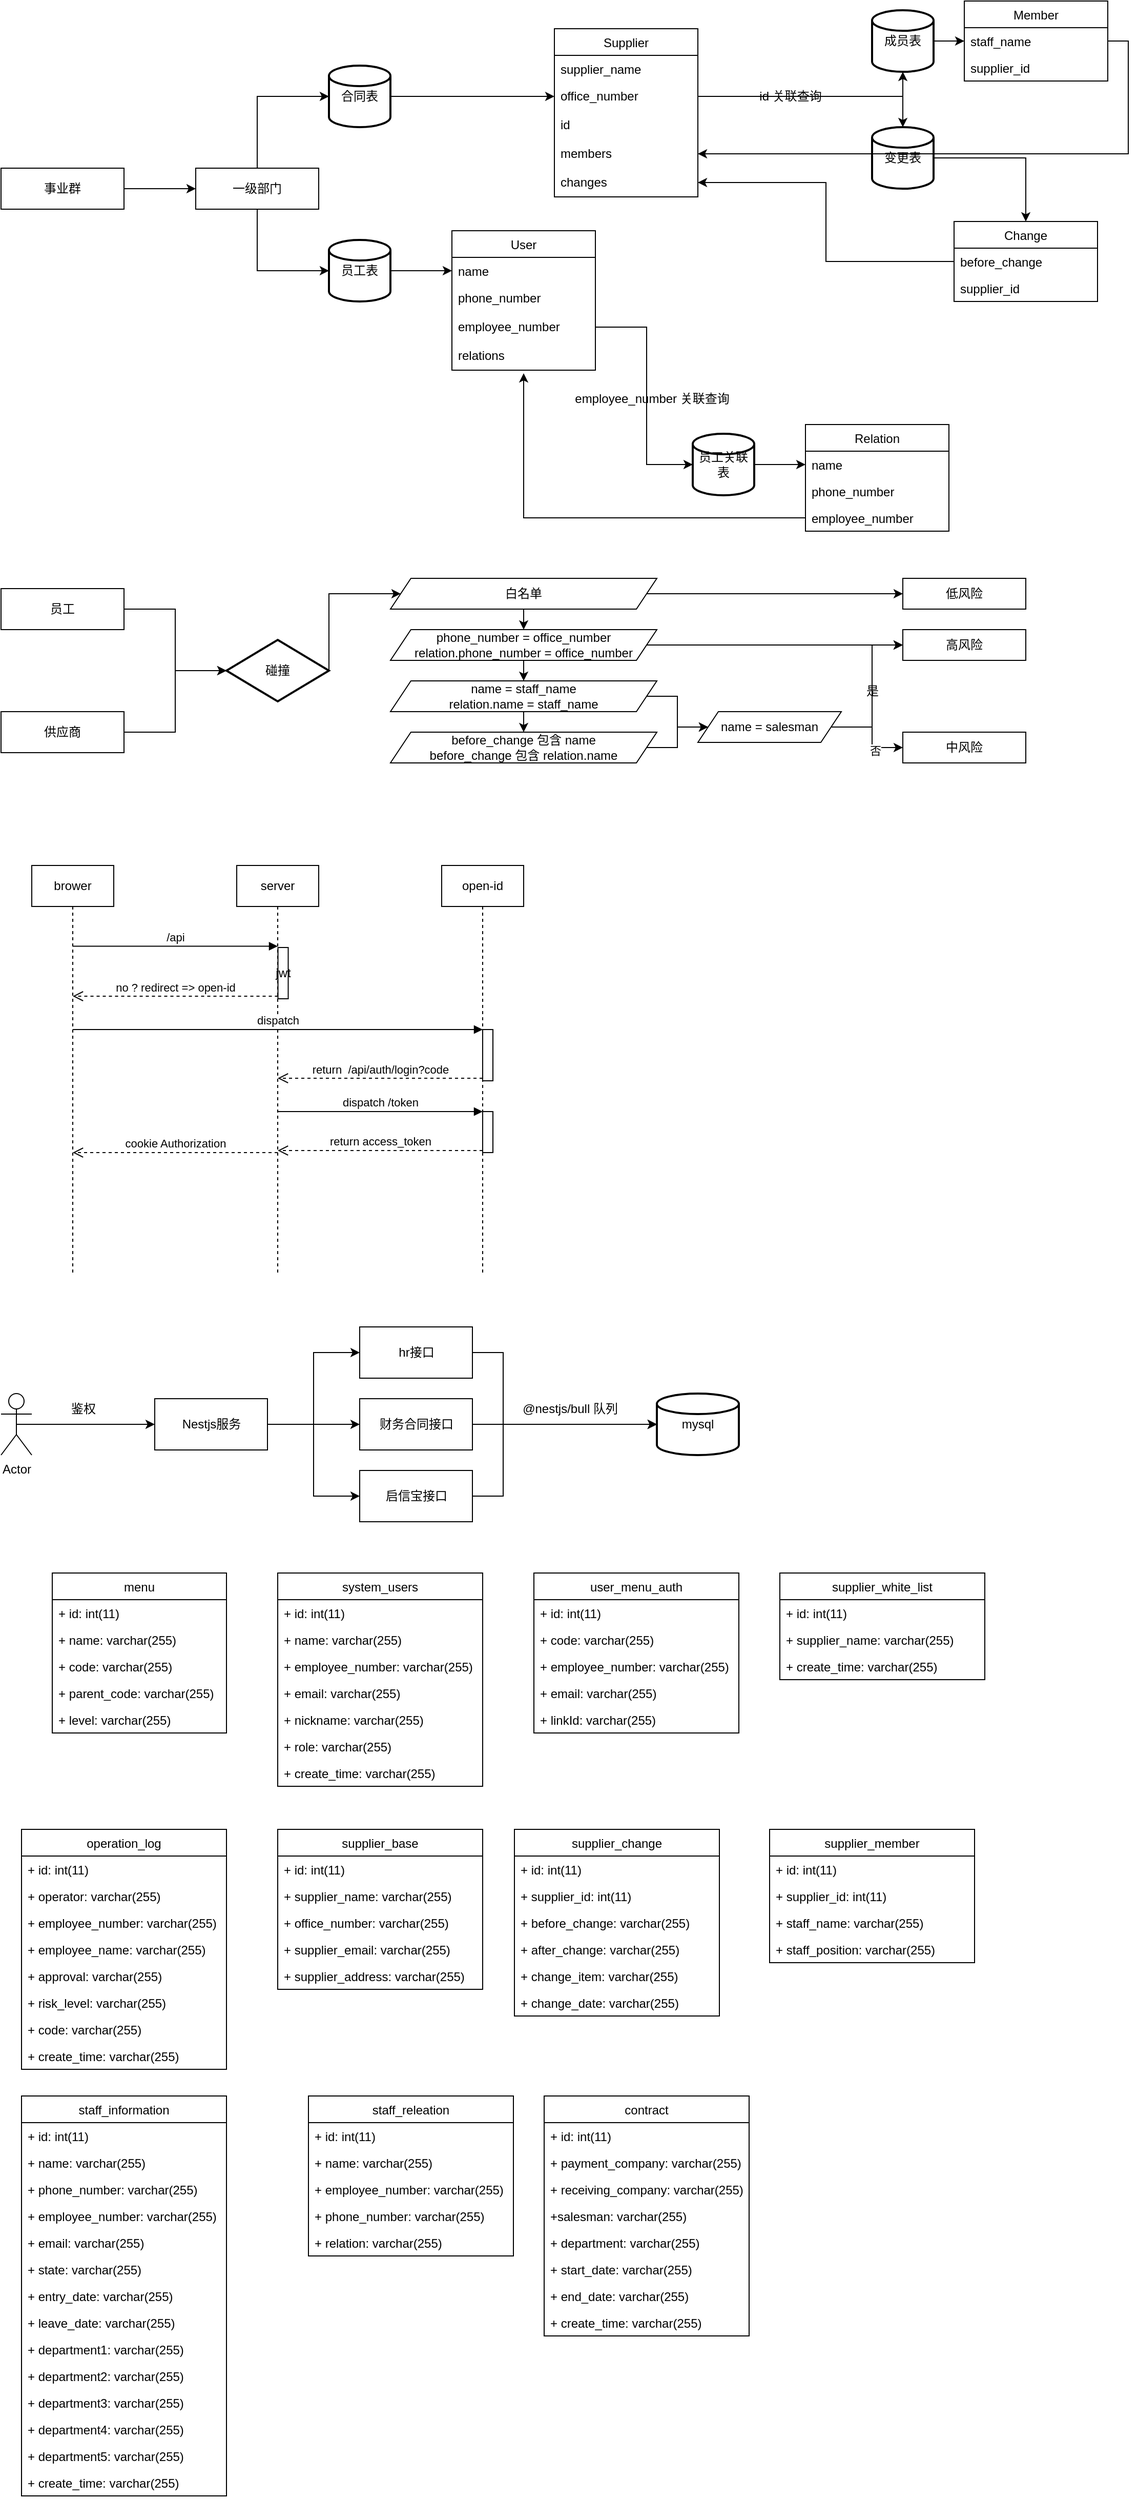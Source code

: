 <mxfile version="15.6.8" type="github">
  <diagram name="Page-1" id="74e2e168-ea6b-b213-b513-2b3c1d86103e">
    <mxGraphModel dx="1186" dy="621" grid="1" gridSize="10" guides="1" tooltips="1" connect="1" arrows="1" fold="1" page="1" pageScale="1" pageWidth="1100" pageHeight="850" background="none" math="0" shadow="0">
      <root>
        <mxCell id="0" />
        <mxCell id="1" parent="0" />
        <mxCell id="2gMiZiSh976H5tjqEBDV-12" value="User" style="swimlane;fontStyle=0;childLayout=stackLayout;horizontal=1;startSize=26;fillColor=none;horizontalStack=0;resizeParent=1;resizeParentMax=0;resizeLast=0;collapsible=1;marginBottom=0;" parent="1" vertex="1">
          <mxGeometry x="530" y="261" width="140" height="136" as="geometry">
            <mxRectangle x="530" y="230" width="60" height="26" as="alternateBounds" />
          </mxGeometry>
        </mxCell>
        <mxCell id="2gMiZiSh976H5tjqEBDV-13" value="name" style="text;strokeColor=none;fillColor=none;align=left;verticalAlign=top;spacingLeft=4;spacingRight=4;overflow=hidden;rotatable=0;points=[[0,0.5],[1,0.5]];portConstraint=eastwest;" parent="2gMiZiSh976H5tjqEBDV-12" vertex="1">
          <mxGeometry y="26" width="140" height="26" as="geometry" />
        </mxCell>
        <mxCell id="2gMiZiSh976H5tjqEBDV-14" value="phone_number" style="text;strokeColor=none;fillColor=none;align=left;verticalAlign=top;spacingLeft=4;spacingRight=4;overflow=hidden;rotatable=0;points=[[0,0.5],[1,0.5]];portConstraint=eastwest;" parent="2gMiZiSh976H5tjqEBDV-12" vertex="1">
          <mxGeometry y="52" width="140" height="28" as="geometry" />
        </mxCell>
        <mxCell id="2gMiZiSh976H5tjqEBDV-15" value="employee_number" style="text;strokeColor=none;fillColor=none;align=left;verticalAlign=top;spacingLeft=4;spacingRight=4;overflow=hidden;rotatable=0;points=[[0,0.5],[1,0.5]];portConstraint=eastwest;" parent="2gMiZiSh976H5tjqEBDV-12" vertex="1">
          <mxGeometry y="80" width="140" height="28" as="geometry" />
        </mxCell>
        <mxCell id="2gMiZiSh976H5tjqEBDV-101" value="relations" style="text;strokeColor=none;fillColor=none;align=left;verticalAlign=top;spacingLeft=4;spacingRight=4;overflow=hidden;rotatable=0;points=[[0,0.5],[1,0.5]];portConstraint=eastwest;" parent="2gMiZiSh976H5tjqEBDV-12" vertex="1">
          <mxGeometry y="108" width="140" height="28" as="geometry" />
        </mxCell>
        <mxCell id="2gMiZiSh976H5tjqEBDV-4" style="edgeStyle=orthogonalEdgeStyle;rounded=0;orthogonalLoop=1;jettySize=auto;html=1;exitX=1;exitY=0.5;exitDx=0;exitDy=0;entryX=0;entryY=0.5;entryDx=0;entryDy=0;" parent="1" source="2gMiZiSh976H5tjqEBDV-1" target="2gMiZiSh976H5tjqEBDV-3" edge="1">
          <mxGeometry relative="1" as="geometry" />
        </mxCell>
        <mxCell id="2gMiZiSh976H5tjqEBDV-1" value="事业群" style="rounded=0;whiteSpace=wrap;html=1;" parent="1" vertex="1">
          <mxGeometry x="90" y="200" width="120" height="40" as="geometry" />
        </mxCell>
        <mxCell id="2gMiZiSh976H5tjqEBDV-20" style="edgeStyle=orthogonalEdgeStyle;rounded=0;orthogonalLoop=1;jettySize=auto;html=1;exitX=0.5;exitY=1;exitDx=0;exitDy=0;entryX=0;entryY=0.5;entryDx=0;entryDy=0;entryPerimeter=0;" parent="1" source="2gMiZiSh976H5tjqEBDV-3" target="2gMiZiSh976H5tjqEBDV-7" edge="1">
          <mxGeometry relative="1" as="geometry" />
        </mxCell>
        <mxCell id="2gMiZiSh976H5tjqEBDV-31" style="edgeStyle=orthogonalEdgeStyle;rounded=0;orthogonalLoop=1;jettySize=auto;html=1;exitX=0.5;exitY=0;exitDx=0;exitDy=0;entryX=0;entryY=0.5;entryDx=0;entryDy=0;entryPerimeter=0;" parent="1" source="2gMiZiSh976H5tjqEBDV-3" target="2gMiZiSh976H5tjqEBDV-6" edge="1">
          <mxGeometry relative="1" as="geometry" />
        </mxCell>
        <mxCell id="2gMiZiSh976H5tjqEBDV-3" value="一级部门" style="rounded=0;whiteSpace=wrap;html=1;" parent="1" vertex="1">
          <mxGeometry x="280" y="200" width="120" height="40" as="geometry" />
        </mxCell>
        <mxCell id="2gMiZiSh976H5tjqEBDV-33" style="edgeStyle=orthogonalEdgeStyle;rounded=0;orthogonalLoop=1;jettySize=auto;html=1;exitX=1;exitY=0.5;exitDx=0;exitDy=0;exitPerimeter=0;entryX=0;entryY=0.5;entryDx=0;entryDy=0;" parent="1" source="2gMiZiSh976H5tjqEBDV-6" target="2gMiZiSh976H5tjqEBDV-116" edge="1">
          <mxGeometry relative="1" as="geometry">
            <mxPoint x="560" y="130" as="targetPoint" />
          </mxGeometry>
        </mxCell>
        <mxCell id="2gMiZiSh976H5tjqEBDV-6" value="合同表" style="strokeWidth=2;html=1;shape=mxgraph.flowchart.database;whiteSpace=wrap;" parent="1" vertex="1">
          <mxGeometry x="410" y="100" width="60" height="60" as="geometry" />
        </mxCell>
        <mxCell id="2gMiZiSh976H5tjqEBDV-21" style="edgeStyle=orthogonalEdgeStyle;rounded=0;orthogonalLoop=1;jettySize=auto;html=1;exitX=1;exitY=0.5;exitDx=0;exitDy=0;exitPerimeter=0;entryX=0;entryY=0.5;entryDx=0;entryDy=0;" parent="1" source="2gMiZiSh976H5tjqEBDV-7" target="2gMiZiSh976H5tjqEBDV-13" edge="1">
          <mxGeometry relative="1" as="geometry" />
        </mxCell>
        <mxCell id="2gMiZiSh976H5tjqEBDV-7" value="员工表" style="strokeWidth=2;html=1;shape=mxgraph.flowchart.database;whiteSpace=wrap;" parent="1" vertex="1">
          <mxGeometry x="410" y="270" width="60" height="60" as="geometry" />
        </mxCell>
        <mxCell id="2gMiZiSh976H5tjqEBDV-30" style="edgeStyle=orthogonalEdgeStyle;rounded=0;orthogonalLoop=1;jettySize=auto;html=1;exitX=1;exitY=0.5;exitDx=0;exitDy=0;exitPerimeter=0;entryX=0;entryY=0.5;entryDx=0;entryDy=0;" parent="1" source="2gMiZiSh976H5tjqEBDV-8" target="2gMiZiSh976H5tjqEBDV-27" edge="1">
          <mxGeometry relative="1" as="geometry" />
        </mxCell>
        <mxCell id="2gMiZiSh976H5tjqEBDV-8" value="员工关联表" style="strokeWidth=2;html=1;shape=mxgraph.flowchart.database;whiteSpace=wrap;" parent="1" vertex="1">
          <mxGeometry x="765" y="459" width="60" height="60" as="geometry" />
        </mxCell>
        <mxCell id="2gMiZiSh976H5tjqEBDV-26" value="Relation" style="swimlane;fontStyle=0;childLayout=stackLayout;horizontal=1;startSize=26;fillColor=none;horizontalStack=0;resizeParent=1;resizeParentMax=0;resizeLast=0;collapsible=1;marginBottom=0;" parent="1" vertex="1">
          <mxGeometry x="875" y="450" width="140" height="104" as="geometry" />
        </mxCell>
        <mxCell id="2gMiZiSh976H5tjqEBDV-27" value="name" style="text;strokeColor=none;fillColor=none;align=left;verticalAlign=top;spacingLeft=4;spacingRight=4;overflow=hidden;rotatable=0;points=[[0,0.5],[1,0.5]];portConstraint=eastwest;" parent="2gMiZiSh976H5tjqEBDV-26" vertex="1">
          <mxGeometry y="26" width="140" height="26" as="geometry" />
        </mxCell>
        <mxCell id="2gMiZiSh976H5tjqEBDV-28" value="phone_number" style="text;strokeColor=none;fillColor=none;align=left;verticalAlign=top;spacingLeft=4;spacingRight=4;overflow=hidden;rotatable=0;points=[[0,0.5],[1,0.5]];portConstraint=eastwest;" parent="2gMiZiSh976H5tjqEBDV-26" vertex="1">
          <mxGeometry y="52" width="140" height="26" as="geometry" />
        </mxCell>
        <mxCell id="2gMiZiSh976H5tjqEBDV-29" value="employee_number" style="text;strokeColor=none;fillColor=none;align=left;verticalAlign=top;spacingLeft=4;spacingRight=4;overflow=hidden;rotatable=0;points=[[0,0.5],[1,0.5]];portConstraint=eastwest;" parent="2gMiZiSh976H5tjqEBDV-26" vertex="1">
          <mxGeometry y="78" width="140" height="26" as="geometry" />
        </mxCell>
        <mxCell id="2gMiZiSh976H5tjqEBDV-140" style="edgeStyle=orthogonalEdgeStyle;rounded=0;orthogonalLoop=1;jettySize=auto;html=1;exitX=1;exitY=0.5;exitDx=0;exitDy=0;exitPerimeter=0;entryX=0;entryY=0.5;entryDx=0;entryDy=0;" parent="1" source="2gMiZiSh976H5tjqEBDV-78" target="2gMiZiSh976H5tjqEBDV-133" edge="1">
          <mxGeometry relative="1" as="geometry" />
        </mxCell>
        <mxCell id="2gMiZiSh976H5tjqEBDV-78" value="成员表" style="strokeWidth=2;html=1;shape=mxgraph.flowchart.database;whiteSpace=wrap;" parent="1" vertex="1">
          <mxGeometry x="940" y="46" width="60" height="60" as="geometry" />
        </mxCell>
        <mxCell id="2gMiZiSh976H5tjqEBDV-150" style="edgeStyle=orthogonalEdgeStyle;rounded=0;orthogonalLoop=1;jettySize=auto;html=1;exitX=1;exitY=0.5;exitDx=0;exitDy=0;exitPerimeter=0;entryX=0.5;entryY=0;entryDx=0;entryDy=0;" parent="1" source="2gMiZiSh976H5tjqEBDV-79" target="2gMiZiSh976H5tjqEBDV-136" edge="1">
          <mxGeometry relative="1" as="geometry" />
        </mxCell>
        <mxCell id="2gMiZiSh976H5tjqEBDV-79" value="变更表" style="strokeWidth=2;html=1;shape=mxgraph.flowchart.database;whiteSpace=wrap;" parent="1" vertex="1">
          <mxGeometry x="940" y="160" width="60" height="60" as="geometry" />
        </mxCell>
        <mxCell id="2gMiZiSh976H5tjqEBDV-130" value="" style="edgeStyle=orthogonalEdgeStyle;rounded=0;orthogonalLoop=1;jettySize=auto;html=1;exitX=1;exitY=0.5;exitDx=0;exitDy=0;" parent="1" source="2gMiZiSh976H5tjqEBDV-15" target="2gMiZiSh976H5tjqEBDV-8" edge="1">
          <mxGeometry relative="1" as="geometry">
            <mxPoint x="580" y="390" as="sourcePoint" />
            <Array as="points">
              <mxPoint x="720" y="355" />
              <mxPoint x="720" y="489" />
            </Array>
          </mxGeometry>
        </mxCell>
        <mxCell id="2gMiZiSh976H5tjqEBDV-83" value="employee_number 关联查询" style="text;html=1;align=center;verticalAlign=middle;resizable=0;points=[];autosize=1;strokeColor=none;" parent="1" vertex="1">
          <mxGeometry x="640" y="415" width="170" height="20" as="geometry" />
        </mxCell>
        <mxCell id="2gMiZiSh976H5tjqEBDV-114" value="Supplier" style="swimlane;fontStyle=0;childLayout=stackLayout;horizontal=1;startSize=26;fillColor=none;horizontalStack=0;resizeParent=1;resizeParentMax=0;resizeLast=0;collapsible=1;marginBottom=0;" parent="1" vertex="1">
          <mxGeometry x="630" y="64" width="140" height="164" as="geometry">
            <mxRectangle x="530" y="230" width="60" height="26" as="alternateBounds" />
          </mxGeometry>
        </mxCell>
        <mxCell id="2gMiZiSh976H5tjqEBDV-115" value="supplier_name" style="text;strokeColor=none;fillColor=none;align=left;verticalAlign=top;spacingLeft=4;spacingRight=4;overflow=hidden;rotatable=0;points=[[0,0.5],[1,0.5]];portConstraint=eastwest;" parent="2gMiZiSh976H5tjqEBDV-114" vertex="1">
          <mxGeometry y="26" width="140" height="26" as="geometry" />
        </mxCell>
        <mxCell id="2gMiZiSh976H5tjqEBDV-116" value="office_number" style="text;strokeColor=none;fillColor=none;align=left;verticalAlign=top;spacingLeft=4;spacingRight=4;overflow=hidden;rotatable=0;points=[[0,0.5],[1,0.5]];portConstraint=eastwest;" parent="2gMiZiSh976H5tjqEBDV-114" vertex="1">
          <mxGeometry y="52" width="140" height="28" as="geometry" />
        </mxCell>
        <mxCell id="2gMiZiSh976H5tjqEBDV-117" value="id" style="text;strokeColor=none;fillColor=none;align=left;verticalAlign=top;spacingLeft=4;spacingRight=4;overflow=hidden;rotatable=0;points=[[0,0.5],[1,0.5]];portConstraint=eastwest;" parent="2gMiZiSh976H5tjqEBDV-114" vertex="1">
          <mxGeometry y="80" width="140" height="28" as="geometry" />
        </mxCell>
        <mxCell id="2gMiZiSh976H5tjqEBDV-118" value="members" style="text;strokeColor=none;fillColor=none;align=left;verticalAlign=top;spacingLeft=4;spacingRight=4;overflow=hidden;rotatable=0;points=[[0,0.5],[1,0.5]];portConstraint=eastwest;" parent="2gMiZiSh976H5tjqEBDV-114" vertex="1">
          <mxGeometry y="108" width="140" height="28" as="geometry" />
        </mxCell>
        <mxCell id="2gMiZiSh976H5tjqEBDV-122" value="changes" style="text;strokeColor=none;fillColor=none;align=left;verticalAlign=top;spacingLeft=4;spacingRight=4;overflow=hidden;rotatable=0;points=[[0,0.5],[1,0.5]];portConstraint=eastwest;" parent="2gMiZiSh976H5tjqEBDV-114" vertex="1">
          <mxGeometry y="136" width="140" height="28" as="geometry" />
        </mxCell>
        <mxCell id="2gMiZiSh976H5tjqEBDV-127" value="" style="edgeStyle=orthogonalEdgeStyle;rounded=0;orthogonalLoop=1;jettySize=auto;html=1;" parent="1" source="2gMiZiSh976H5tjqEBDV-116" target="2gMiZiSh976H5tjqEBDV-78" edge="1">
          <mxGeometry relative="1" as="geometry" />
        </mxCell>
        <mxCell id="2gMiZiSh976H5tjqEBDV-128" style="edgeStyle=orthogonalEdgeStyle;rounded=0;orthogonalLoop=1;jettySize=auto;html=1;exitX=1;exitY=0.5;exitDx=0;exitDy=0;entryX=0.5;entryY=0;entryDx=0;entryDy=0;entryPerimeter=0;" parent="1" source="2gMiZiSh976H5tjqEBDV-116" target="2gMiZiSh976H5tjqEBDV-79" edge="1">
          <mxGeometry relative="1" as="geometry" />
        </mxCell>
        <mxCell id="2gMiZiSh976H5tjqEBDV-131" value="id 关联查询" style="text;html=1;align=center;verticalAlign=middle;resizable=0;points=[];autosize=1;strokeColor=none;" parent="1" vertex="1">
          <mxGeometry x="820" y="120" width="80" height="20" as="geometry" />
        </mxCell>
        <mxCell id="2gMiZiSh976H5tjqEBDV-132" value="Member" style="swimlane;fontStyle=0;childLayout=stackLayout;horizontal=1;startSize=26;fillColor=none;horizontalStack=0;resizeParent=1;resizeParentMax=0;resizeLast=0;collapsible=1;marginBottom=0;" parent="1" vertex="1">
          <mxGeometry x="1030" y="37" width="140" height="78" as="geometry" />
        </mxCell>
        <mxCell id="2gMiZiSh976H5tjqEBDV-133" value="staff_name" style="text;strokeColor=none;fillColor=none;align=left;verticalAlign=top;spacingLeft=4;spacingRight=4;overflow=hidden;rotatable=0;points=[[0,0.5],[1,0.5]];portConstraint=eastwest;" parent="2gMiZiSh976H5tjqEBDV-132" vertex="1">
          <mxGeometry y="26" width="140" height="26" as="geometry" />
        </mxCell>
        <mxCell id="2gMiZiSh976H5tjqEBDV-134" value="supplier_id" style="text;strokeColor=none;fillColor=none;align=left;verticalAlign=top;spacingLeft=4;spacingRight=4;overflow=hidden;rotatable=0;points=[[0,0.5],[1,0.5]];portConstraint=eastwest;" parent="2gMiZiSh976H5tjqEBDV-132" vertex="1">
          <mxGeometry y="52" width="140" height="26" as="geometry" />
        </mxCell>
        <mxCell id="2gMiZiSh976H5tjqEBDV-136" value="Change" style="swimlane;fontStyle=0;childLayout=stackLayout;horizontal=1;startSize=26;fillColor=none;horizontalStack=0;resizeParent=1;resizeParentMax=0;resizeLast=0;collapsible=1;marginBottom=0;" parent="1" vertex="1">
          <mxGeometry x="1020" y="252" width="140" height="78" as="geometry" />
        </mxCell>
        <mxCell id="2gMiZiSh976H5tjqEBDV-137" value="before_change" style="text;strokeColor=none;fillColor=none;align=left;verticalAlign=top;spacingLeft=4;spacingRight=4;overflow=hidden;rotatable=0;points=[[0,0.5],[1,0.5]];portConstraint=eastwest;" parent="2gMiZiSh976H5tjqEBDV-136" vertex="1">
          <mxGeometry y="26" width="140" height="26" as="geometry" />
        </mxCell>
        <mxCell id="2gMiZiSh976H5tjqEBDV-138" value="supplier_id" style="text;strokeColor=none;fillColor=none;align=left;verticalAlign=top;spacingLeft=4;spacingRight=4;overflow=hidden;rotatable=0;points=[[0,0.5],[1,0.5]];portConstraint=eastwest;" parent="2gMiZiSh976H5tjqEBDV-136" vertex="1">
          <mxGeometry y="52" width="140" height="26" as="geometry" />
        </mxCell>
        <mxCell id="2gMiZiSh976H5tjqEBDV-143" style="edgeStyle=orthogonalEdgeStyle;rounded=0;orthogonalLoop=1;jettySize=auto;html=1;exitX=1;exitY=0.5;exitDx=0;exitDy=0;" parent="1" source="2gMiZiSh976H5tjqEBDV-133" target="2gMiZiSh976H5tjqEBDV-118" edge="1">
          <mxGeometry relative="1" as="geometry" />
        </mxCell>
        <mxCell id="2gMiZiSh976H5tjqEBDV-149" style="edgeStyle=orthogonalEdgeStyle;rounded=0;orthogonalLoop=1;jettySize=auto;html=1;exitX=0;exitY=0.5;exitDx=0;exitDy=0;entryX=1;entryY=0.5;entryDx=0;entryDy=0;" parent="1" source="2gMiZiSh976H5tjqEBDV-137" target="2gMiZiSh976H5tjqEBDV-122" edge="1">
          <mxGeometry relative="1" as="geometry" />
        </mxCell>
        <mxCell id="2gMiZiSh976H5tjqEBDV-172" value="" style="edgeStyle=orthogonalEdgeStyle;rounded=0;orthogonalLoop=1;jettySize=auto;html=1;" parent="1" source="2gMiZiSh976H5tjqEBDV-29" edge="1">
          <mxGeometry relative="1" as="geometry">
            <mxPoint x="600" y="400" as="targetPoint" />
            <Array as="points">
              <mxPoint x="600" y="541" />
            </Array>
          </mxGeometry>
        </mxCell>
        <mxCell id="2gMiZiSh976H5tjqEBDV-177" style="edgeStyle=orthogonalEdgeStyle;rounded=0;orthogonalLoop=1;jettySize=auto;html=1;exitX=1;exitY=0.5;exitDx=0;exitDy=0;entryX=0;entryY=0.5;entryDx=0;entryDy=0;entryPerimeter=0;" parent="1" source="2gMiZiSh976H5tjqEBDV-174" target="2gMiZiSh976H5tjqEBDV-176" edge="1">
          <mxGeometry relative="1" as="geometry" />
        </mxCell>
        <mxCell id="2gMiZiSh976H5tjqEBDV-174" value="员工" style="rounded=0;whiteSpace=wrap;html=1;" parent="1" vertex="1">
          <mxGeometry x="90" y="610" width="120" height="40" as="geometry" />
        </mxCell>
        <mxCell id="2gMiZiSh976H5tjqEBDV-178" style="edgeStyle=orthogonalEdgeStyle;rounded=0;orthogonalLoop=1;jettySize=auto;html=1;exitX=1;exitY=0.5;exitDx=0;exitDy=0;entryX=0;entryY=0.5;entryDx=0;entryDy=0;entryPerimeter=0;" parent="1" source="2gMiZiSh976H5tjqEBDV-175" target="2gMiZiSh976H5tjqEBDV-176" edge="1">
          <mxGeometry relative="1" as="geometry">
            <mxPoint x="310" y="680" as="targetPoint" />
            <Array as="points">
              <mxPoint x="260" y="750" />
              <mxPoint x="260" y="690" />
            </Array>
          </mxGeometry>
        </mxCell>
        <mxCell id="2gMiZiSh976H5tjqEBDV-175" value="供应商" style="rounded=0;whiteSpace=wrap;html=1;" parent="1" vertex="1">
          <mxGeometry x="90" y="730" width="120" height="40" as="geometry" />
        </mxCell>
        <mxCell id="2gMiZiSh976H5tjqEBDV-197" style="edgeStyle=orthogonalEdgeStyle;rounded=0;orthogonalLoop=1;jettySize=auto;html=1;exitX=1;exitY=0.5;exitDx=0;exitDy=0;exitPerimeter=0;entryX=0;entryY=0.5;entryDx=0;entryDy=0;" parent="1" source="2gMiZiSh976H5tjqEBDV-176" target="2gMiZiSh976H5tjqEBDV-188" edge="1">
          <mxGeometry relative="1" as="geometry">
            <Array as="points">
              <mxPoint x="410" y="615" />
            </Array>
          </mxGeometry>
        </mxCell>
        <mxCell id="2gMiZiSh976H5tjqEBDV-176" value="碰撞" style="strokeWidth=2;html=1;shape=mxgraph.flowchart.decision;whiteSpace=wrap;" parent="1" vertex="1">
          <mxGeometry x="310" y="660" width="100" height="60" as="geometry" />
        </mxCell>
        <mxCell id="2gMiZiSh976H5tjqEBDV-201" style="edgeStyle=orthogonalEdgeStyle;rounded=0;orthogonalLoop=1;jettySize=auto;html=1;exitX=1;exitY=0.5;exitDx=0;exitDy=0;entryX=0;entryY=0.5;entryDx=0;entryDy=0;" parent="1" source="2gMiZiSh976H5tjqEBDV-188" target="2gMiZiSh976H5tjqEBDV-192" edge="1">
          <mxGeometry relative="1" as="geometry" />
        </mxCell>
        <mxCell id="2gMiZiSh976H5tjqEBDV-210" style="edgeStyle=orthogonalEdgeStyle;rounded=0;orthogonalLoop=1;jettySize=auto;html=1;exitX=0.5;exitY=1;exitDx=0;exitDy=0;entryX=0.5;entryY=0;entryDx=0;entryDy=0;" parent="1" source="2gMiZiSh976H5tjqEBDV-188" target="2gMiZiSh976H5tjqEBDV-189" edge="1">
          <mxGeometry relative="1" as="geometry" />
        </mxCell>
        <mxCell id="2gMiZiSh976H5tjqEBDV-188" value="&lt;span&gt;白名单&lt;/span&gt;" style="shape=parallelogram;perimeter=parallelogramPerimeter;whiteSpace=wrap;html=1;fixedSize=1;" parent="1" vertex="1">
          <mxGeometry x="470" y="600" width="260" height="30" as="geometry" />
        </mxCell>
        <mxCell id="2gMiZiSh976H5tjqEBDV-202" style="edgeStyle=orthogonalEdgeStyle;rounded=0;orthogonalLoop=1;jettySize=auto;html=1;exitX=1;exitY=0.5;exitDx=0;exitDy=0;entryX=0;entryY=0.5;entryDx=0;entryDy=0;" parent="1" source="2gMiZiSh976H5tjqEBDV-189" target="2gMiZiSh976H5tjqEBDV-193" edge="1">
          <mxGeometry relative="1" as="geometry" />
        </mxCell>
        <mxCell id="2gMiZiSh976H5tjqEBDV-211" style="edgeStyle=orthogonalEdgeStyle;rounded=0;orthogonalLoop=1;jettySize=auto;html=1;exitX=0.5;exitY=1;exitDx=0;exitDy=0;entryX=0.5;entryY=0;entryDx=0;entryDy=0;" parent="1" source="2gMiZiSh976H5tjqEBDV-189" target="2gMiZiSh976H5tjqEBDV-190" edge="1">
          <mxGeometry relative="1" as="geometry" />
        </mxCell>
        <mxCell id="2gMiZiSh976H5tjqEBDV-189" value="&lt;span&gt;phone_number = office_number&lt;/span&gt;&lt;br&gt;&lt;span&gt;relation.phone_number = office_number&lt;/span&gt;" style="shape=parallelogram;perimeter=parallelogramPerimeter;whiteSpace=wrap;html=1;fixedSize=1;" parent="1" vertex="1">
          <mxGeometry x="470" y="650" width="260" height="30" as="geometry" />
        </mxCell>
        <mxCell id="2gMiZiSh976H5tjqEBDV-203" style="edgeStyle=orthogonalEdgeStyle;rounded=0;orthogonalLoop=1;jettySize=auto;html=1;exitX=1;exitY=0.5;exitDx=0;exitDy=0;entryX=0;entryY=0.5;entryDx=0;entryDy=0;" parent="1" source="2gMiZiSh976H5tjqEBDV-190" target="2gMiZiSh976H5tjqEBDV-196" edge="1">
          <mxGeometry relative="1" as="geometry" />
        </mxCell>
        <mxCell id="2gMiZiSh976H5tjqEBDV-212" style="edgeStyle=orthogonalEdgeStyle;rounded=0;orthogonalLoop=1;jettySize=auto;html=1;exitX=0.5;exitY=1;exitDx=0;exitDy=0;entryX=0.5;entryY=0;entryDx=0;entryDy=0;" parent="1" source="2gMiZiSh976H5tjqEBDV-190" target="2gMiZiSh976H5tjqEBDV-191" edge="1">
          <mxGeometry relative="1" as="geometry" />
        </mxCell>
        <mxCell id="2gMiZiSh976H5tjqEBDV-190" value="&lt;span&gt;name = staff_name&lt;/span&gt;&lt;br&gt;&lt;span&gt;relation.name = staff_name&lt;/span&gt;" style="shape=parallelogram;perimeter=parallelogramPerimeter;whiteSpace=wrap;html=1;fixedSize=1;" parent="1" vertex="1">
          <mxGeometry x="470" y="700" width="260" height="30" as="geometry" />
        </mxCell>
        <mxCell id="2gMiZiSh976H5tjqEBDV-204" style="edgeStyle=orthogonalEdgeStyle;rounded=0;orthogonalLoop=1;jettySize=auto;html=1;exitX=1;exitY=0.5;exitDx=0;exitDy=0;entryX=0;entryY=0.5;entryDx=0;entryDy=0;" parent="1" source="2gMiZiSh976H5tjqEBDV-191" target="2gMiZiSh976H5tjqEBDV-196" edge="1">
          <mxGeometry relative="1" as="geometry">
            <mxPoint x="760" y="730" as="targetPoint" />
            <Array as="points">
              <mxPoint x="750" y="765" />
              <mxPoint x="750" y="745" />
            </Array>
          </mxGeometry>
        </mxCell>
        <mxCell id="2gMiZiSh976H5tjqEBDV-191" value="&lt;span&gt;before_change 包含 name&lt;/span&gt;&lt;br&gt;&lt;span&gt;before_change 包含 relation.name&lt;/span&gt;" style="shape=parallelogram;perimeter=parallelogramPerimeter;whiteSpace=wrap;html=1;fixedSize=1;" parent="1" vertex="1">
          <mxGeometry x="470" y="750" width="260" height="30" as="geometry" />
        </mxCell>
        <mxCell id="2gMiZiSh976H5tjqEBDV-192" value="低风险" style="rounded=0;whiteSpace=wrap;html=1;" parent="1" vertex="1">
          <mxGeometry x="970" y="600" width="120" height="30" as="geometry" />
        </mxCell>
        <mxCell id="2gMiZiSh976H5tjqEBDV-193" value="高风险" style="rounded=0;whiteSpace=wrap;html=1;" parent="1" vertex="1">
          <mxGeometry x="970" y="650" width="120" height="30" as="geometry" />
        </mxCell>
        <mxCell id="2gMiZiSh976H5tjqEBDV-194" value="中风险" style="rounded=0;whiteSpace=wrap;html=1;" parent="1" vertex="1">
          <mxGeometry x="970" y="750" width="120" height="30" as="geometry" />
        </mxCell>
        <mxCell id="2gMiZiSh976H5tjqEBDV-206" style="edgeStyle=orthogonalEdgeStyle;rounded=0;orthogonalLoop=1;jettySize=auto;html=1;exitX=1;exitY=0.5;exitDx=0;exitDy=0;entryX=0;entryY=0.5;entryDx=0;entryDy=0;" parent="1" source="2gMiZiSh976H5tjqEBDV-196" target="2gMiZiSh976H5tjqEBDV-193" edge="1">
          <mxGeometry relative="1" as="geometry" />
        </mxCell>
        <mxCell id="2gMiZiSh976H5tjqEBDV-207" style="edgeStyle=orthogonalEdgeStyle;rounded=0;orthogonalLoop=1;jettySize=auto;html=1;exitX=1;exitY=0.5;exitDx=0;exitDy=0;entryX=0;entryY=0.5;entryDx=0;entryDy=0;" parent="1" source="2gMiZiSh976H5tjqEBDV-196" target="2gMiZiSh976H5tjqEBDV-194" edge="1">
          <mxGeometry relative="1" as="geometry" />
        </mxCell>
        <mxCell id="2gMiZiSh976H5tjqEBDV-209" value="否" style="edgeLabel;html=1;align=center;verticalAlign=middle;resizable=0;points=[];" parent="2gMiZiSh976H5tjqEBDV-207" vertex="1" connectable="0">
          <mxGeometry x="0.429" y="-4" relative="1" as="geometry">
            <mxPoint x="-2" y="-1" as="offset" />
          </mxGeometry>
        </mxCell>
        <mxCell id="2gMiZiSh976H5tjqEBDV-196" value="name = salesman" style="shape=parallelogram;perimeter=parallelogramPerimeter;whiteSpace=wrap;html=1;fixedSize=1;" parent="1" vertex="1">
          <mxGeometry x="770" y="730" width="140" height="30" as="geometry" />
        </mxCell>
        <mxCell id="2gMiZiSh976H5tjqEBDV-208" value="是" style="text;html=1;align=center;verticalAlign=middle;resizable=0;points=[];autosize=1;strokeColor=none;" parent="1" vertex="1">
          <mxGeometry x="925" y="700" width="30" height="20" as="geometry" />
        </mxCell>
        <mxCell id="XQsBeovNMCF7Xu1CLmRe-4" value="brower" style="shape=umlLifeline;perimeter=lifelinePerimeter;whiteSpace=wrap;html=1;container=1;collapsible=0;recursiveResize=0;outlineConnect=0;" vertex="1" parent="1">
          <mxGeometry x="120" y="880" width="80" height="400" as="geometry" />
        </mxCell>
        <mxCell id="XQsBeovNMCF7Xu1CLmRe-7" value="server" style="shape=umlLifeline;perimeter=lifelinePerimeter;whiteSpace=wrap;html=1;container=1;collapsible=0;recursiveResize=0;outlineConnect=0;" vertex="1" parent="1">
          <mxGeometry x="320" y="880" width="80" height="400" as="geometry" />
        </mxCell>
        <mxCell id="XQsBeovNMCF7Xu1CLmRe-8" value="jwt" style="html=1;points=[];perimeter=orthogonalPerimeter;" vertex="1" parent="XQsBeovNMCF7Xu1CLmRe-7">
          <mxGeometry x="40.25" y="80" width="10" height="50" as="geometry" />
        </mxCell>
        <mxCell id="XQsBeovNMCF7Xu1CLmRe-9" value="/api" style="html=1;verticalAlign=bottom;endArrow=block;rounded=0;entryX=-0.025;entryY=-0.025;entryDx=0;entryDy=0;entryPerimeter=0;" edge="1" target="XQsBeovNMCF7Xu1CLmRe-8" parent="1" source="XQsBeovNMCF7Xu1CLmRe-4">
          <mxGeometry relative="1" as="geometry">
            <mxPoint x="290.25" y="1050" as="sourcePoint" />
            <mxPoint x="429.75" y="1050" as="targetPoint" />
          </mxGeometry>
        </mxCell>
        <mxCell id="XQsBeovNMCF7Xu1CLmRe-10" value="no ? redirect =&amp;gt; open-id" style="html=1;verticalAlign=bottom;endArrow=open;dashed=1;endSize=8;exitX=0;exitY=0.95;rounded=0;" edge="1" source="XQsBeovNMCF7Xu1CLmRe-8" parent="1" target="XQsBeovNMCF7Xu1CLmRe-4">
          <mxGeometry relative="1" as="geometry">
            <mxPoint x="290.25" y="1126" as="targetPoint" />
          </mxGeometry>
        </mxCell>
        <mxCell id="XQsBeovNMCF7Xu1CLmRe-11" value="open-id" style="shape=umlLifeline;perimeter=lifelinePerimeter;whiteSpace=wrap;html=1;container=1;collapsible=0;recursiveResize=0;outlineConnect=0;" vertex="1" parent="1">
          <mxGeometry x="520" y="880" width="80" height="400" as="geometry" />
        </mxCell>
        <mxCell id="XQsBeovNMCF7Xu1CLmRe-13" value="" style="html=1;points=[];perimeter=orthogonalPerimeter;" vertex="1" parent="XQsBeovNMCF7Xu1CLmRe-11">
          <mxGeometry x="40" y="160" width="10" height="50" as="geometry" />
        </mxCell>
        <mxCell id="XQsBeovNMCF7Xu1CLmRe-16" value="" style="html=1;points=[];perimeter=orthogonalPerimeter;" vertex="1" parent="XQsBeovNMCF7Xu1CLmRe-11">
          <mxGeometry x="40" y="240" width="10" height="40" as="geometry" />
        </mxCell>
        <mxCell id="XQsBeovNMCF7Xu1CLmRe-14" value="dispatch" style="html=1;verticalAlign=bottom;endArrow=block;entryX=0;entryY=0;rounded=0;" edge="1" target="XQsBeovNMCF7Xu1CLmRe-13" parent="1" source="XQsBeovNMCF7Xu1CLmRe-4">
          <mxGeometry relative="1" as="geometry">
            <mxPoint x="450" y="1070" as="sourcePoint" />
          </mxGeometry>
        </mxCell>
        <mxCell id="XQsBeovNMCF7Xu1CLmRe-15" value="return&amp;nbsp; /api/auth/login?code" style="html=1;verticalAlign=bottom;endArrow=open;dashed=1;endSize=8;exitX=0;exitY=0.95;rounded=0;" edge="1" source="XQsBeovNMCF7Xu1CLmRe-13" parent="1" target="XQsBeovNMCF7Xu1CLmRe-7">
          <mxGeometry relative="1" as="geometry">
            <mxPoint x="450" y="1146" as="targetPoint" />
          </mxGeometry>
        </mxCell>
        <mxCell id="XQsBeovNMCF7Xu1CLmRe-17" value="dispatch /token" style="html=1;verticalAlign=bottom;endArrow=block;entryX=0;entryY=0;rounded=0;" edge="1" target="XQsBeovNMCF7Xu1CLmRe-16" parent="1">
          <mxGeometry relative="1" as="geometry">
            <mxPoint x="359.5" y="1120" as="sourcePoint" />
          </mxGeometry>
        </mxCell>
        <mxCell id="XQsBeovNMCF7Xu1CLmRe-18" value="return access_token" style="html=1;verticalAlign=bottom;endArrow=open;dashed=1;endSize=8;exitX=0;exitY=0.95;rounded=0;" edge="1" source="XQsBeovNMCF7Xu1CLmRe-16" parent="1">
          <mxGeometry relative="1" as="geometry">
            <mxPoint x="360" y="1158" as="targetPoint" />
          </mxGeometry>
        </mxCell>
        <mxCell id="XQsBeovNMCF7Xu1CLmRe-19" value="cookie Authorization" style="html=1;verticalAlign=bottom;endArrow=open;dashed=1;endSize=8;rounded=0;" edge="1" parent="1" target="XQsBeovNMCF7Xu1CLmRe-4">
          <mxGeometry relative="1" as="geometry">
            <mxPoint x="360" y="1160" as="sourcePoint" />
            <mxPoint x="280" y="1160" as="targetPoint" />
          </mxGeometry>
        </mxCell>
        <mxCell id="XQsBeovNMCF7Xu1CLmRe-33" style="edgeStyle=orthogonalEdgeStyle;rounded=0;orthogonalLoop=1;jettySize=auto;html=1;exitX=0.5;exitY=0.5;exitDx=0;exitDy=0;exitPerimeter=0;entryX=0;entryY=0.5;entryDx=0;entryDy=0;" edge="1" parent="1" source="XQsBeovNMCF7Xu1CLmRe-23" target="XQsBeovNMCF7Xu1CLmRe-26">
          <mxGeometry relative="1" as="geometry" />
        </mxCell>
        <mxCell id="XQsBeovNMCF7Xu1CLmRe-23" value="Actor" style="shape=umlActor;verticalLabelPosition=bottom;verticalAlign=top;html=1;" vertex="1" parent="1">
          <mxGeometry x="90" y="1395" width="30" height="60" as="geometry" />
        </mxCell>
        <mxCell id="XQsBeovNMCF7Xu1CLmRe-30" style="edgeStyle=orthogonalEdgeStyle;rounded=0;orthogonalLoop=1;jettySize=auto;html=1;exitX=1;exitY=0.5;exitDx=0;exitDy=0;entryX=0;entryY=0.5;entryDx=0;entryDy=0;" edge="1" parent="1" source="XQsBeovNMCF7Xu1CLmRe-26" target="XQsBeovNMCF7Xu1CLmRe-27">
          <mxGeometry relative="1" as="geometry" />
        </mxCell>
        <mxCell id="XQsBeovNMCF7Xu1CLmRe-31" style="edgeStyle=orthogonalEdgeStyle;rounded=0;orthogonalLoop=1;jettySize=auto;html=1;exitX=1;exitY=0.5;exitDx=0;exitDy=0;entryX=0;entryY=0.5;entryDx=0;entryDy=0;" edge="1" parent="1" source="XQsBeovNMCF7Xu1CLmRe-26" target="XQsBeovNMCF7Xu1CLmRe-28">
          <mxGeometry relative="1" as="geometry" />
        </mxCell>
        <mxCell id="XQsBeovNMCF7Xu1CLmRe-32" style="edgeStyle=orthogonalEdgeStyle;rounded=0;orthogonalLoop=1;jettySize=auto;html=1;exitX=1;exitY=0.5;exitDx=0;exitDy=0;entryX=0;entryY=0.5;entryDx=0;entryDy=0;" edge="1" parent="1" source="XQsBeovNMCF7Xu1CLmRe-26" target="XQsBeovNMCF7Xu1CLmRe-29">
          <mxGeometry relative="1" as="geometry" />
        </mxCell>
        <mxCell id="XQsBeovNMCF7Xu1CLmRe-26" value="Nestjs服务" style="html=1;" vertex="1" parent="1">
          <mxGeometry x="240" y="1400" width="110" height="50" as="geometry" />
        </mxCell>
        <mxCell id="XQsBeovNMCF7Xu1CLmRe-39" style="edgeStyle=orthogonalEdgeStyle;rounded=0;orthogonalLoop=1;jettySize=auto;html=1;exitX=1;exitY=0.5;exitDx=0;exitDy=0;entryX=0;entryY=0.5;entryDx=0;entryDy=0;entryPerimeter=0;" edge="1" parent="1" source="XQsBeovNMCF7Xu1CLmRe-27" target="XQsBeovNMCF7Xu1CLmRe-34">
          <mxGeometry relative="1" as="geometry">
            <Array as="points">
              <mxPoint x="580" y="1355" />
              <mxPoint x="580" y="1425" />
            </Array>
          </mxGeometry>
        </mxCell>
        <mxCell id="XQsBeovNMCF7Xu1CLmRe-27" value="hr接口" style="html=1;" vertex="1" parent="1">
          <mxGeometry x="440" y="1330" width="110" height="50" as="geometry" />
        </mxCell>
        <mxCell id="XQsBeovNMCF7Xu1CLmRe-36" style="edgeStyle=orthogonalEdgeStyle;rounded=0;orthogonalLoop=1;jettySize=auto;html=1;exitX=1;exitY=0.5;exitDx=0;exitDy=0;entryX=0;entryY=0.5;entryDx=0;entryDy=0;entryPerimeter=0;" edge="1" parent="1" source="XQsBeovNMCF7Xu1CLmRe-28" target="XQsBeovNMCF7Xu1CLmRe-34">
          <mxGeometry relative="1" as="geometry">
            <mxPoint x="640" y="1420" as="targetPoint" />
          </mxGeometry>
        </mxCell>
        <mxCell id="XQsBeovNMCF7Xu1CLmRe-28" value="财务合同接口" style="html=1;" vertex="1" parent="1">
          <mxGeometry x="440" y="1400" width="110" height="50" as="geometry" />
        </mxCell>
        <mxCell id="XQsBeovNMCF7Xu1CLmRe-40" style="edgeStyle=orthogonalEdgeStyle;rounded=0;orthogonalLoop=1;jettySize=auto;html=1;exitX=1;exitY=0.5;exitDx=0;exitDy=0;entryX=0;entryY=0.5;entryDx=0;entryDy=0;entryPerimeter=0;" edge="1" parent="1" source="XQsBeovNMCF7Xu1CLmRe-29" target="XQsBeovNMCF7Xu1CLmRe-34">
          <mxGeometry relative="1" as="geometry">
            <Array as="points">
              <mxPoint x="580" y="1495" />
              <mxPoint x="580" y="1425" />
            </Array>
          </mxGeometry>
        </mxCell>
        <mxCell id="XQsBeovNMCF7Xu1CLmRe-29" value="启信宝接口" style="html=1;" vertex="1" parent="1">
          <mxGeometry x="440" y="1470" width="110" height="50" as="geometry" />
        </mxCell>
        <mxCell id="XQsBeovNMCF7Xu1CLmRe-34" value="mysql" style="strokeWidth=2;html=1;shape=mxgraph.flowchart.database;whiteSpace=wrap;" vertex="1" parent="1">
          <mxGeometry x="730" y="1395" width="80" height="60" as="geometry" />
        </mxCell>
        <mxCell id="XQsBeovNMCF7Xu1CLmRe-42" value="@nestjs/bull 队列" style="text;html=1;align=center;verticalAlign=middle;resizable=0;points=[];autosize=1;strokeColor=none;fillColor=none;" vertex="1" parent="1">
          <mxGeometry x="590" y="1400" width="110" height="20" as="geometry" />
        </mxCell>
        <mxCell id="XQsBeovNMCF7Xu1CLmRe-43" value="鉴权" style="text;html=1;align=center;verticalAlign=middle;resizable=0;points=[];autosize=1;strokeColor=none;fillColor=none;" vertex="1" parent="1">
          <mxGeometry x="150" y="1400" width="40" height="20" as="geometry" />
        </mxCell>
        <mxCell id="XQsBeovNMCF7Xu1CLmRe-44" value="menu" style="swimlane;fontStyle=0;childLayout=stackLayout;horizontal=1;startSize=26;fillColor=none;horizontalStack=0;resizeParent=1;resizeParentMax=0;resizeLast=0;collapsible=1;marginBottom=0;" vertex="1" parent="1">
          <mxGeometry x="140" y="1570" width="170" height="156" as="geometry" />
        </mxCell>
        <mxCell id="XQsBeovNMCF7Xu1CLmRe-45" value="+ id: int(11)" style="text;strokeColor=none;fillColor=none;align=left;verticalAlign=top;spacingLeft=4;spacingRight=4;overflow=hidden;rotatable=0;points=[[0,0.5],[1,0.5]];portConstraint=eastwest;" vertex="1" parent="XQsBeovNMCF7Xu1CLmRe-44">
          <mxGeometry y="26" width="170" height="26" as="geometry" />
        </mxCell>
        <mxCell id="XQsBeovNMCF7Xu1CLmRe-49" value="+ name: varchar(255)" style="text;strokeColor=none;fillColor=none;align=left;verticalAlign=top;spacingLeft=4;spacingRight=4;overflow=hidden;rotatable=0;points=[[0,0.5],[1,0.5]];portConstraint=eastwest;" vertex="1" parent="XQsBeovNMCF7Xu1CLmRe-44">
          <mxGeometry y="52" width="170" height="26" as="geometry" />
        </mxCell>
        <mxCell id="XQsBeovNMCF7Xu1CLmRe-46" value="+ code: varchar(255)" style="text;strokeColor=none;fillColor=none;align=left;verticalAlign=top;spacingLeft=4;spacingRight=4;overflow=hidden;rotatable=0;points=[[0,0.5],[1,0.5]];portConstraint=eastwest;" vertex="1" parent="XQsBeovNMCF7Xu1CLmRe-44">
          <mxGeometry y="78" width="170" height="26" as="geometry" />
        </mxCell>
        <mxCell id="XQsBeovNMCF7Xu1CLmRe-47" value="+ parent_code: varchar(255)" style="text;strokeColor=none;fillColor=none;align=left;verticalAlign=top;spacingLeft=4;spacingRight=4;overflow=hidden;rotatable=0;points=[[0,0.5],[1,0.5]];portConstraint=eastwest;" vertex="1" parent="XQsBeovNMCF7Xu1CLmRe-44">
          <mxGeometry y="104" width="170" height="26" as="geometry" />
        </mxCell>
        <mxCell id="XQsBeovNMCF7Xu1CLmRe-48" value="+ level: varchar(255)" style="text;strokeColor=none;fillColor=none;align=left;verticalAlign=top;spacingLeft=4;spacingRight=4;overflow=hidden;rotatable=0;points=[[0,0.5],[1,0.5]];portConstraint=eastwest;" vertex="1" parent="XQsBeovNMCF7Xu1CLmRe-44">
          <mxGeometry y="130" width="170" height="26" as="geometry" />
        </mxCell>
        <mxCell id="XQsBeovNMCF7Xu1CLmRe-50" value="system_users" style="swimlane;fontStyle=0;childLayout=stackLayout;horizontal=1;startSize=26;fillColor=none;horizontalStack=0;resizeParent=1;resizeParentMax=0;resizeLast=0;collapsible=1;marginBottom=0;" vertex="1" parent="1">
          <mxGeometry x="360" y="1570" width="200" height="208" as="geometry" />
        </mxCell>
        <mxCell id="XQsBeovNMCF7Xu1CLmRe-51" value="+ id: int(11)" style="text;strokeColor=none;fillColor=none;align=left;verticalAlign=top;spacingLeft=4;spacingRight=4;overflow=hidden;rotatable=0;points=[[0,0.5],[1,0.5]];portConstraint=eastwest;" vertex="1" parent="XQsBeovNMCF7Xu1CLmRe-50">
          <mxGeometry y="26" width="200" height="26" as="geometry" />
        </mxCell>
        <mxCell id="XQsBeovNMCF7Xu1CLmRe-52" value="+ name: varchar(255)" style="text;strokeColor=none;fillColor=none;align=left;verticalAlign=top;spacingLeft=4;spacingRight=4;overflow=hidden;rotatable=0;points=[[0,0.5],[1,0.5]];portConstraint=eastwest;" vertex="1" parent="XQsBeovNMCF7Xu1CLmRe-50">
          <mxGeometry y="52" width="200" height="26" as="geometry" />
        </mxCell>
        <mxCell id="XQsBeovNMCF7Xu1CLmRe-53" value="+ employee_number: varchar(255)" style="text;strokeColor=none;fillColor=none;align=left;verticalAlign=top;spacingLeft=4;spacingRight=4;overflow=hidden;rotatable=0;points=[[0,0.5],[1,0.5]];portConstraint=eastwest;" vertex="1" parent="XQsBeovNMCF7Xu1CLmRe-50">
          <mxGeometry y="78" width="200" height="26" as="geometry" />
        </mxCell>
        <mxCell id="XQsBeovNMCF7Xu1CLmRe-54" value="+ email: varchar(255)" style="text;strokeColor=none;fillColor=none;align=left;verticalAlign=top;spacingLeft=4;spacingRight=4;overflow=hidden;rotatable=0;points=[[0,0.5],[1,0.5]];portConstraint=eastwest;" vertex="1" parent="XQsBeovNMCF7Xu1CLmRe-50">
          <mxGeometry y="104" width="200" height="26" as="geometry" />
        </mxCell>
        <mxCell id="XQsBeovNMCF7Xu1CLmRe-55" value="+ nickname: varchar(255)" style="text;strokeColor=none;fillColor=none;align=left;verticalAlign=top;spacingLeft=4;spacingRight=4;overflow=hidden;rotatable=0;points=[[0,0.5],[1,0.5]];portConstraint=eastwest;" vertex="1" parent="XQsBeovNMCF7Xu1CLmRe-50">
          <mxGeometry y="130" width="200" height="26" as="geometry" />
        </mxCell>
        <mxCell id="XQsBeovNMCF7Xu1CLmRe-56" value="+ role: varchar(255)" style="text;strokeColor=none;fillColor=none;align=left;verticalAlign=top;spacingLeft=4;spacingRight=4;overflow=hidden;rotatable=0;points=[[0,0.5],[1,0.5]];portConstraint=eastwest;" vertex="1" parent="XQsBeovNMCF7Xu1CLmRe-50">
          <mxGeometry y="156" width="200" height="26" as="geometry" />
        </mxCell>
        <mxCell id="XQsBeovNMCF7Xu1CLmRe-57" value="+ create_time: varchar(255)" style="text;strokeColor=none;fillColor=none;align=left;verticalAlign=top;spacingLeft=4;spacingRight=4;overflow=hidden;rotatable=0;points=[[0,0.5],[1,0.5]];portConstraint=eastwest;" vertex="1" parent="XQsBeovNMCF7Xu1CLmRe-50">
          <mxGeometry y="182" width="200" height="26" as="geometry" />
        </mxCell>
        <mxCell id="XQsBeovNMCF7Xu1CLmRe-58" value="user_menu_auth" style="swimlane;fontStyle=0;childLayout=stackLayout;horizontal=1;startSize=26;fillColor=none;horizontalStack=0;resizeParent=1;resizeParentMax=0;resizeLast=0;collapsible=1;marginBottom=0;" vertex="1" parent="1">
          <mxGeometry x="610" y="1570" width="200" height="156" as="geometry" />
        </mxCell>
        <mxCell id="XQsBeovNMCF7Xu1CLmRe-59" value="+ id: int(11)" style="text;strokeColor=none;fillColor=none;align=left;verticalAlign=top;spacingLeft=4;spacingRight=4;overflow=hidden;rotatable=0;points=[[0,0.5],[1,0.5]];portConstraint=eastwest;" vertex="1" parent="XQsBeovNMCF7Xu1CLmRe-58">
          <mxGeometry y="26" width="200" height="26" as="geometry" />
        </mxCell>
        <mxCell id="XQsBeovNMCF7Xu1CLmRe-60" value="+ code: varchar(255)" style="text;strokeColor=none;fillColor=none;align=left;verticalAlign=top;spacingLeft=4;spacingRight=4;overflow=hidden;rotatable=0;points=[[0,0.5],[1,0.5]];portConstraint=eastwest;" vertex="1" parent="XQsBeovNMCF7Xu1CLmRe-58">
          <mxGeometry y="52" width="200" height="26" as="geometry" />
        </mxCell>
        <mxCell id="XQsBeovNMCF7Xu1CLmRe-61" value="+ employee_number: varchar(255)" style="text;strokeColor=none;fillColor=none;align=left;verticalAlign=top;spacingLeft=4;spacingRight=4;overflow=hidden;rotatable=0;points=[[0,0.5],[1,0.5]];portConstraint=eastwest;" vertex="1" parent="XQsBeovNMCF7Xu1CLmRe-58">
          <mxGeometry y="78" width="200" height="26" as="geometry" />
        </mxCell>
        <mxCell id="XQsBeovNMCF7Xu1CLmRe-62" value="+ email: varchar(255)" style="text;strokeColor=none;fillColor=none;align=left;verticalAlign=top;spacingLeft=4;spacingRight=4;overflow=hidden;rotatable=0;points=[[0,0.5],[1,0.5]];portConstraint=eastwest;" vertex="1" parent="XQsBeovNMCF7Xu1CLmRe-58">
          <mxGeometry y="104" width="200" height="26" as="geometry" />
        </mxCell>
        <mxCell id="XQsBeovNMCF7Xu1CLmRe-63" value="+ linkId: varchar(255)" style="text;strokeColor=none;fillColor=none;align=left;verticalAlign=top;spacingLeft=4;spacingRight=4;overflow=hidden;rotatable=0;points=[[0,0.5],[1,0.5]];portConstraint=eastwest;" vertex="1" parent="XQsBeovNMCF7Xu1CLmRe-58">
          <mxGeometry y="130" width="200" height="26" as="geometry" />
        </mxCell>
        <mxCell id="XQsBeovNMCF7Xu1CLmRe-66" value="supplier_white_list" style="swimlane;fontStyle=0;childLayout=stackLayout;horizontal=1;startSize=26;fillColor=none;horizontalStack=0;resizeParent=1;resizeParentMax=0;resizeLast=0;collapsible=1;marginBottom=0;" vertex="1" parent="1">
          <mxGeometry x="850" y="1570" width="200" height="104" as="geometry" />
        </mxCell>
        <mxCell id="XQsBeovNMCF7Xu1CLmRe-67" value="+ id: int(11)" style="text;strokeColor=none;fillColor=none;align=left;verticalAlign=top;spacingLeft=4;spacingRight=4;overflow=hidden;rotatable=0;points=[[0,0.5],[1,0.5]];portConstraint=eastwest;" vertex="1" parent="XQsBeovNMCF7Xu1CLmRe-66">
          <mxGeometry y="26" width="200" height="26" as="geometry" />
        </mxCell>
        <mxCell id="XQsBeovNMCF7Xu1CLmRe-68" value="+ supplier_name: varchar(255)" style="text;strokeColor=none;fillColor=none;align=left;verticalAlign=top;spacingLeft=4;spacingRight=4;overflow=hidden;rotatable=0;points=[[0,0.5],[1,0.5]];portConstraint=eastwest;" vertex="1" parent="XQsBeovNMCF7Xu1CLmRe-66">
          <mxGeometry y="52" width="200" height="26" as="geometry" />
        </mxCell>
        <mxCell id="XQsBeovNMCF7Xu1CLmRe-71" value="+ create_time: varchar(255)" style="text;strokeColor=none;fillColor=none;align=left;verticalAlign=top;spacingLeft=4;spacingRight=4;overflow=hidden;rotatable=0;points=[[0,0.5],[1,0.5]];portConstraint=eastwest;" vertex="1" parent="XQsBeovNMCF7Xu1CLmRe-66">
          <mxGeometry y="78" width="200" height="26" as="geometry" />
        </mxCell>
        <mxCell id="XQsBeovNMCF7Xu1CLmRe-72" value="operation_log" style="swimlane;fontStyle=0;childLayout=stackLayout;horizontal=1;startSize=26;fillColor=none;horizontalStack=0;resizeParent=1;resizeParentMax=0;resizeLast=0;collapsible=1;marginBottom=0;" vertex="1" parent="1">
          <mxGeometry x="110" y="1820" width="200" height="234" as="geometry" />
        </mxCell>
        <mxCell id="XQsBeovNMCF7Xu1CLmRe-73" value="+ id: int(11)" style="text;strokeColor=none;fillColor=none;align=left;verticalAlign=top;spacingLeft=4;spacingRight=4;overflow=hidden;rotatable=0;points=[[0,0.5],[1,0.5]];portConstraint=eastwest;" vertex="1" parent="XQsBeovNMCF7Xu1CLmRe-72">
          <mxGeometry y="26" width="200" height="26" as="geometry" />
        </mxCell>
        <mxCell id="XQsBeovNMCF7Xu1CLmRe-74" value="+ operator: varchar(255)" style="text;strokeColor=none;fillColor=none;align=left;verticalAlign=top;spacingLeft=4;spacingRight=4;overflow=hidden;rotatable=0;points=[[0,0.5],[1,0.5]];portConstraint=eastwest;" vertex="1" parent="XQsBeovNMCF7Xu1CLmRe-72">
          <mxGeometry y="52" width="200" height="26" as="geometry" />
        </mxCell>
        <mxCell id="XQsBeovNMCF7Xu1CLmRe-75" value="+ employee_number: varchar(255)" style="text;strokeColor=none;fillColor=none;align=left;verticalAlign=top;spacingLeft=4;spacingRight=4;overflow=hidden;rotatable=0;points=[[0,0.5],[1,0.5]];portConstraint=eastwest;" vertex="1" parent="XQsBeovNMCF7Xu1CLmRe-72">
          <mxGeometry y="78" width="200" height="26" as="geometry" />
        </mxCell>
        <mxCell id="XQsBeovNMCF7Xu1CLmRe-76" value="+ employee_name: varchar(255)" style="text;strokeColor=none;fillColor=none;align=left;verticalAlign=top;spacingLeft=4;spacingRight=4;overflow=hidden;rotatable=0;points=[[0,0.5],[1,0.5]];portConstraint=eastwest;" vertex="1" parent="XQsBeovNMCF7Xu1CLmRe-72">
          <mxGeometry y="104" width="200" height="26" as="geometry" />
        </mxCell>
        <mxCell id="XQsBeovNMCF7Xu1CLmRe-77" value="+ approval: varchar(255)" style="text;strokeColor=none;fillColor=none;align=left;verticalAlign=top;spacingLeft=4;spacingRight=4;overflow=hidden;rotatable=0;points=[[0,0.5],[1,0.5]];portConstraint=eastwest;" vertex="1" parent="XQsBeovNMCF7Xu1CLmRe-72">
          <mxGeometry y="130" width="200" height="26" as="geometry" />
        </mxCell>
        <mxCell id="XQsBeovNMCF7Xu1CLmRe-78" value="+ risk_level: varchar(255)" style="text;strokeColor=none;fillColor=none;align=left;verticalAlign=top;spacingLeft=4;spacingRight=4;overflow=hidden;rotatable=0;points=[[0,0.5],[1,0.5]];portConstraint=eastwest;" vertex="1" parent="XQsBeovNMCF7Xu1CLmRe-72">
          <mxGeometry y="156" width="200" height="26" as="geometry" />
        </mxCell>
        <mxCell id="XQsBeovNMCF7Xu1CLmRe-80" value="+ code: varchar(255)" style="text;strokeColor=none;fillColor=none;align=left;verticalAlign=top;spacingLeft=4;spacingRight=4;overflow=hidden;rotatable=0;points=[[0,0.5],[1,0.5]];portConstraint=eastwest;" vertex="1" parent="XQsBeovNMCF7Xu1CLmRe-72">
          <mxGeometry y="182" width="200" height="26" as="geometry" />
        </mxCell>
        <mxCell id="XQsBeovNMCF7Xu1CLmRe-79" value="+ create_time: varchar(255)" style="text;strokeColor=none;fillColor=none;align=left;verticalAlign=top;spacingLeft=4;spacingRight=4;overflow=hidden;rotatable=0;points=[[0,0.5],[1,0.5]];portConstraint=eastwest;" vertex="1" parent="XQsBeovNMCF7Xu1CLmRe-72">
          <mxGeometry y="208" width="200" height="26" as="geometry" />
        </mxCell>
        <mxCell id="XQsBeovNMCF7Xu1CLmRe-81" value="supplier_base" style="swimlane;fontStyle=0;childLayout=stackLayout;horizontal=1;startSize=26;fillColor=none;horizontalStack=0;resizeParent=1;resizeParentMax=0;resizeLast=0;collapsible=1;marginBottom=0;" vertex="1" parent="1">
          <mxGeometry x="360" y="1820" width="200" height="156" as="geometry" />
        </mxCell>
        <mxCell id="XQsBeovNMCF7Xu1CLmRe-82" value="+ id: int(11)" style="text;strokeColor=none;fillColor=none;align=left;verticalAlign=top;spacingLeft=4;spacingRight=4;overflow=hidden;rotatable=0;points=[[0,0.5],[1,0.5]];portConstraint=eastwest;" vertex="1" parent="XQsBeovNMCF7Xu1CLmRe-81">
          <mxGeometry y="26" width="200" height="26" as="geometry" />
        </mxCell>
        <mxCell id="XQsBeovNMCF7Xu1CLmRe-83" value="+ supplier_name: varchar(255)" style="text;strokeColor=none;fillColor=none;align=left;verticalAlign=top;spacingLeft=4;spacingRight=4;overflow=hidden;rotatable=0;points=[[0,0.5],[1,0.5]];portConstraint=eastwest;" vertex="1" parent="XQsBeovNMCF7Xu1CLmRe-81">
          <mxGeometry y="52" width="200" height="26" as="geometry" />
        </mxCell>
        <mxCell id="XQsBeovNMCF7Xu1CLmRe-84" value="+ office_number: varchar(255)" style="text;strokeColor=none;fillColor=none;align=left;verticalAlign=top;spacingLeft=4;spacingRight=4;overflow=hidden;rotatable=0;points=[[0,0.5],[1,0.5]];portConstraint=eastwest;" vertex="1" parent="XQsBeovNMCF7Xu1CLmRe-81">
          <mxGeometry y="78" width="200" height="26" as="geometry" />
        </mxCell>
        <mxCell id="XQsBeovNMCF7Xu1CLmRe-85" value="+ supplier_email: varchar(255)" style="text;strokeColor=none;fillColor=none;align=left;verticalAlign=top;spacingLeft=4;spacingRight=4;overflow=hidden;rotatable=0;points=[[0,0.5],[1,0.5]];portConstraint=eastwest;" vertex="1" parent="XQsBeovNMCF7Xu1CLmRe-81">
          <mxGeometry y="104" width="200" height="26" as="geometry" />
        </mxCell>
        <mxCell id="XQsBeovNMCF7Xu1CLmRe-86" value="+ supplier_address: varchar(255)" style="text;strokeColor=none;fillColor=none;align=left;verticalAlign=top;spacingLeft=4;spacingRight=4;overflow=hidden;rotatable=0;points=[[0,0.5],[1,0.5]];portConstraint=eastwest;" vertex="1" parent="XQsBeovNMCF7Xu1CLmRe-81">
          <mxGeometry y="130" width="200" height="26" as="geometry" />
        </mxCell>
        <mxCell id="XQsBeovNMCF7Xu1CLmRe-90" value="supplier_change" style="swimlane;fontStyle=0;childLayout=stackLayout;horizontal=1;startSize=26;fillColor=none;horizontalStack=0;resizeParent=1;resizeParentMax=0;resizeLast=0;collapsible=1;marginBottom=0;" vertex="1" parent="1">
          <mxGeometry x="591" y="1820" width="200" height="182" as="geometry" />
        </mxCell>
        <mxCell id="XQsBeovNMCF7Xu1CLmRe-91" value="+ id: int(11)" style="text;strokeColor=none;fillColor=none;align=left;verticalAlign=top;spacingLeft=4;spacingRight=4;overflow=hidden;rotatable=0;points=[[0,0.5],[1,0.5]];portConstraint=eastwest;" vertex="1" parent="XQsBeovNMCF7Xu1CLmRe-90">
          <mxGeometry y="26" width="200" height="26" as="geometry" />
        </mxCell>
        <mxCell id="XQsBeovNMCF7Xu1CLmRe-92" value="+ supplier_id: int(11)" style="text;strokeColor=none;fillColor=none;align=left;verticalAlign=top;spacingLeft=4;spacingRight=4;overflow=hidden;rotatable=0;points=[[0,0.5],[1,0.5]];portConstraint=eastwest;" vertex="1" parent="XQsBeovNMCF7Xu1CLmRe-90">
          <mxGeometry y="52" width="200" height="26" as="geometry" />
        </mxCell>
        <mxCell id="XQsBeovNMCF7Xu1CLmRe-93" value="+ before_change: varchar(255)" style="text;strokeColor=none;fillColor=none;align=left;verticalAlign=top;spacingLeft=4;spacingRight=4;overflow=hidden;rotatable=0;points=[[0,0.5],[1,0.5]];portConstraint=eastwest;" vertex="1" parent="XQsBeovNMCF7Xu1CLmRe-90">
          <mxGeometry y="78" width="200" height="26" as="geometry" />
        </mxCell>
        <mxCell id="XQsBeovNMCF7Xu1CLmRe-94" value="+ after_change: varchar(255)" style="text;strokeColor=none;fillColor=none;align=left;verticalAlign=top;spacingLeft=4;spacingRight=4;overflow=hidden;rotatable=0;points=[[0,0.5],[1,0.5]];portConstraint=eastwest;" vertex="1" parent="XQsBeovNMCF7Xu1CLmRe-90">
          <mxGeometry y="104" width="200" height="26" as="geometry" />
        </mxCell>
        <mxCell id="XQsBeovNMCF7Xu1CLmRe-95" value="+ change_item: varchar(255)" style="text;strokeColor=none;fillColor=none;align=left;verticalAlign=top;spacingLeft=4;spacingRight=4;overflow=hidden;rotatable=0;points=[[0,0.5],[1,0.5]];portConstraint=eastwest;" vertex="1" parent="XQsBeovNMCF7Xu1CLmRe-90">
          <mxGeometry y="130" width="200" height="26" as="geometry" />
        </mxCell>
        <mxCell id="XQsBeovNMCF7Xu1CLmRe-96" value="+ change_date: varchar(255)" style="text;strokeColor=none;fillColor=none;align=left;verticalAlign=top;spacingLeft=4;spacingRight=4;overflow=hidden;rotatable=0;points=[[0,0.5],[1,0.5]];portConstraint=eastwest;" vertex="1" parent="XQsBeovNMCF7Xu1CLmRe-90">
          <mxGeometry y="156" width="200" height="26" as="geometry" />
        </mxCell>
        <mxCell id="XQsBeovNMCF7Xu1CLmRe-97" value="supplier_member" style="swimlane;fontStyle=0;childLayout=stackLayout;horizontal=1;startSize=26;fillColor=none;horizontalStack=0;resizeParent=1;resizeParentMax=0;resizeLast=0;collapsible=1;marginBottom=0;" vertex="1" parent="1">
          <mxGeometry x="840" y="1820" width="200" height="130" as="geometry" />
        </mxCell>
        <mxCell id="XQsBeovNMCF7Xu1CLmRe-98" value="+ id: int(11)" style="text;strokeColor=none;fillColor=none;align=left;verticalAlign=top;spacingLeft=4;spacingRight=4;overflow=hidden;rotatable=0;points=[[0,0.5],[1,0.5]];portConstraint=eastwest;" vertex="1" parent="XQsBeovNMCF7Xu1CLmRe-97">
          <mxGeometry y="26" width="200" height="26" as="geometry" />
        </mxCell>
        <mxCell id="XQsBeovNMCF7Xu1CLmRe-99" value="+ supplier_id: int(11)" style="text;strokeColor=none;fillColor=none;align=left;verticalAlign=top;spacingLeft=4;spacingRight=4;overflow=hidden;rotatable=0;points=[[0,0.5],[1,0.5]];portConstraint=eastwest;" vertex="1" parent="XQsBeovNMCF7Xu1CLmRe-97">
          <mxGeometry y="52" width="200" height="26" as="geometry" />
        </mxCell>
        <mxCell id="XQsBeovNMCF7Xu1CLmRe-100" value="+ staff_name: varchar(255)" style="text;strokeColor=none;fillColor=none;align=left;verticalAlign=top;spacingLeft=4;spacingRight=4;overflow=hidden;rotatable=0;points=[[0,0.5],[1,0.5]];portConstraint=eastwest;" vertex="1" parent="XQsBeovNMCF7Xu1CLmRe-97">
          <mxGeometry y="78" width="200" height="26" as="geometry" />
        </mxCell>
        <mxCell id="XQsBeovNMCF7Xu1CLmRe-101" value="+ staff_position: varchar(255)" style="text;strokeColor=none;fillColor=none;align=left;verticalAlign=top;spacingLeft=4;spacingRight=4;overflow=hidden;rotatable=0;points=[[0,0.5],[1,0.5]];portConstraint=eastwest;" vertex="1" parent="XQsBeovNMCF7Xu1CLmRe-97">
          <mxGeometry y="104" width="200" height="26" as="geometry" />
        </mxCell>
        <mxCell id="XQsBeovNMCF7Xu1CLmRe-104" value="staff_information" style="swimlane;fontStyle=0;childLayout=stackLayout;horizontal=1;startSize=26;fillColor=none;horizontalStack=0;resizeParent=1;resizeParentMax=0;resizeLast=0;collapsible=1;marginBottom=0;" vertex="1" parent="1">
          <mxGeometry x="110" y="2080" width="200" height="390" as="geometry" />
        </mxCell>
        <mxCell id="XQsBeovNMCF7Xu1CLmRe-105" value="+ id: int(11)" style="text;strokeColor=none;fillColor=none;align=left;verticalAlign=top;spacingLeft=4;spacingRight=4;overflow=hidden;rotatable=0;points=[[0,0.5],[1,0.5]];portConstraint=eastwest;" vertex="1" parent="XQsBeovNMCF7Xu1CLmRe-104">
          <mxGeometry y="26" width="200" height="26" as="geometry" />
        </mxCell>
        <mxCell id="XQsBeovNMCF7Xu1CLmRe-106" value="+ name: varchar(255)" style="text;strokeColor=none;fillColor=none;align=left;verticalAlign=top;spacingLeft=4;spacingRight=4;overflow=hidden;rotatable=0;points=[[0,0.5],[1,0.5]];portConstraint=eastwest;" vertex="1" parent="XQsBeovNMCF7Xu1CLmRe-104">
          <mxGeometry y="52" width="200" height="26" as="geometry" />
        </mxCell>
        <mxCell id="XQsBeovNMCF7Xu1CLmRe-107" value="+ phone_number: varchar(255)" style="text;strokeColor=none;fillColor=none;align=left;verticalAlign=top;spacingLeft=4;spacingRight=4;overflow=hidden;rotatable=0;points=[[0,0.5],[1,0.5]];portConstraint=eastwest;" vertex="1" parent="XQsBeovNMCF7Xu1CLmRe-104">
          <mxGeometry y="78" width="200" height="26" as="geometry" />
        </mxCell>
        <mxCell id="XQsBeovNMCF7Xu1CLmRe-134" value="+ employee_number: varchar(255)" style="text;strokeColor=none;fillColor=none;align=left;verticalAlign=top;spacingLeft=4;spacingRight=4;overflow=hidden;rotatable=0;points=[[0,0.5],[1,0.5]];portConstraint=eastwest;" vertex="1" parent="XQsBeovNMCF7Xu1CLmRe-104">
          <mxGeometry y="104" width="200" height="26" as="geometry" />
        </mxCell>
        <mxCell id="XQsBeovNMCF7Xu1CLmRe-108" value="+ email: varchar(255)" style="text;strokeColor=none;fillColor=none;align=left;verticalAlign=top;spacingLeft=4;spacingRight=4;overflow=hidden;rotatable=0;points=[[0,0.5],[1,0.5]];portConstraint=eastwest;" vertex="1" parent="XQsBeovNMCF7Xu1CLmRe-104">
          <mxGeometry y="130" width="200" height="26" as="geometry" />
        </mxCell>
        <mxCell id="XQsBeovNMCF7Xu1CLmRe-117" value="+ state: varchar(255)" style="text;strokeColor=none;fillColor=none;align=left;verticalAlign=top;spacingLeft=4;spacingRight=4;overflow=hidden;rotatable=0;points=[[0,0.5],[1,0.5]];portConstraint=eastwest;" vertex="1" parent="XQsBeovNMCF7Xu1CLmRe-104">
          <mxGeometry y="156" width="200" height="26" as="geometry" />
        </mxCell>
        <mxCell id="XQsBeovNMCF7Xu1CLmRe-109" value="+ entry_date: varchar(255)" style="text;strokeColor=none;fillColor=none;align=left;verticalAlign=top;spacingLeft=4;spacingRight=4;overflow=hidden;rotatable=0;points=[[0,0.5],[1,0.5]];portConstraint=eastwest;" vertex="1" parent="XQsBeovNMCF7Xu1CLmRe-104">
          <mxGeometry y="182" width="200" height="26" as="geometry" />
        </mxCell>
        <mxCell id="XQsBeovNMCF7Xu1CLmRe-110" value="+ leave_date: varchar(255)" style="text;strokeColor=none;fillColor=none;align=left;verticalAlign=top;spacingLeft=4;spacingRight=4;overflow=hidden;rotatable=0;points=[[0,0.5],[1,0.5]];portConstraint=eastwest;" vertex="1" parent="XQsBeovNMCF7Xu1CLmRe-104">
          <mxGeometry y="208" width="200" height="26" as="geometry" />
        </mxCell>
        <mxCell id="XQsBeovNMCF7Xu1CLmRe-111" value="+ department1: varchar(255)" style="text;strokeColor=none;fillColor=none;align=left;verticalAlign=top;spacingLeft=4;spacingRight=4;overflow=hidden;rotatable=0;points=[[0,0.5],[1,0.5]];portConstraint=eastwest;" vertex="1" parent="XQsBeovNMCF7Xu1CLmRe-104">
          <mxGeometry y="234" width="200" height="26" as="geometry" />
        </mxCell>
        <mxCell id="XQsBeovNMCF7Xu1CLmRe-113" value="+ department2: varchar(255)" style="text;strokeColor=none;fillColor=none;align=left;verticalAlign=top;spacingLeft=4;spacingRight=4;overflow=hidden;rotatable=0;points=[[0,0.5],[1,0.5]];portConstraint=eastwest;" vertex="1" parent="XQsBeovNMCF7Xu1CLmRe-104">
          <mxGeometry y="260" width="200" height="26" as="geometry" />
        </mxCell>
        <mxCell id="XQsBeovNMCF7Xu1CLmRe-114" value="+ department3: varchar(255)" style="text;strokeColor=none;fillColor=none;align=left;verticalAlign=top;spacingLeft=4;spacingRight=4;overflow=hidden;rotatable=0;points=[[0,0.5],[1,0.5]];portConstraint=eastwest;" vertex="1" parent="XQsBeovNMCF7Xu1CLmRe-104">
          <mxGeometry y="286" width="200" height="26" as="geometry" />
        </mxCell>
        <mxCell id="XQsBeovNMCF7Xu1CLmRe-115" value="+ department4: varchar(255)" style="text;strokeColor=none;fillColor=none;align=left;verticalAlign=top;spacingLeft=4;spacingRight=4;overflow=hidden;rotatable=0;points=[[0,0.5],[1,0.5]];portConstraint=eastwest;" vertex="1" parent="XQsBeovNMCF7Xu1CLmRe-104">
          <mxGeometry y="312" width="200" height="26" as="geometry" />
        </mxCell>
        <mxCell id="XQsBeovNMCF7Xu1CLmRe-116" value="+ department5: varchar(255)" style="text;strokeColor=none;fillColor=none;align=left;verticalAlign=top;spacingLeft=4;spacingRight=4;overflow=hidden;rotatable=0;points=[[0,0.5],[1,0.5]];portConstraint=eastwest;" vertex="1" parent="XQsBeovNMCF7Xu1CLmRe-104">
          <mxGeometry y="338" width="200" height="26" as="geometry" />
        </mxCell>
        <mxCell id="XQsBeovNMCF7Xu1CLmRe-112" value="+ create_time: varchar(255)" style="text;strokeColor=none;fillColor=none;align=left;verticalAlign=top;spacingLeft=4;spacingRight=4;overflow=hidden;rotatable=0;points=[[0,0.5],[1,0.5]];portConstraint=eastwest;" vertex="1" parent="XQsBeovNMCF7Xu1CLmRe-104">
          <mxGeometry y="364" width="200" height="26" as="geometry" />
        </mxCell>
        <mxCell id="XQsBeovNMCF7Xu1CLmRe-118" value="staff_releation" style="swimlane;fontStyle=0;childLayout=stackLayout;horizontal=1;startSize=26;fillColor=none;horizontalStack=0;resizeParent=1;resizeParentMax=0;resizeLast=0;collapsible=1;marginBottom=0;" vertex="1" parent="1">
          <mxGeometry x="390" y="2080" width="200" height="156" as="geometry" />
        </mxCell>
        <mxCell id="XQsBeovNMCF7Xu1CLmRe-119" value="+ id: int(11)" style="text;strokeColor=none;fillColor=none;align=left;verticalAlign=top;spacingLeft=4;spacingRight=4;overflow=hidden;rotatable=0;points=[[0,0.5],[1,0.5]];portConstraint=eastwest;" vertex="1" parent="XQsBeovNMCF7Xu1CLmRe-118">
          <mxGeometry y="26" width="200" height="26" as="geometry" />
        </mxCell>
        <mxCell id="XQsBeovNMCF7Xu1CLmRe-120" value="+ name: varchar(255)" style="text;strokeColor=none;fillColor=none;align=left;verticalAlign=top;spacingLeft=4;spacingRight=4;overflow=hidden;rotatable=0;points=[[0,0.5],[1,0.5]];portConstraint=eastwest;" vertex="1" parent="XQsBeovNMCF7Xu1CLmRe-118">
          <mxGeometry y="52" width="200" height="26" as="geometry" />
        </mxCell>
        <mxCell id="XQsBeovNMCF7Xu1CLmRe-121" value="+ employee_number: varchar(255)" style="text;strokeColor=none;fillColor=none;align=left;verticalAlign=top;spacingLeft=4;spacingRight=4;overflow=hidden;rotatable=0;points=[[0,0.5],[1,0.5]];portConstraint=eastwest;" vertex="1" parent="XQsBeovNMCF7Xu1CLmRe-118">
          <mxGeometry y="78" width="200" height="26" as="geometry" />
        </mxCell>
        <mxCell id="XQsBeovNMCF7Xu1CLmRe-122" value="+ phone_number: varchar(255)" style="text;strokeColor=none;fillColor=none;align=left;verticalAlign=top;spacingLeft=4;spacingRight=4;overflow=hidden;rotatable=0;points=[[0,0.5],[1,0.5]];portConstraint=eastwest;" vertex="1" parent="XQsBeovNMCF7Xu1CLmRe-118">
          <mxGeometry y="104" width="200" height="26" as="geometry" />
        </mxCell>
        <mxCell id="XQsBeovNMCF7Xu1CLmRe-123" value="+ relation: varchar(255)" style="text;strokeColor=none;fillColor=none;align=left;verticalAlign=top;spacingLeft=4;spacingRight=4;overflow=hidden;rotatable=0;points=[[0,0.5],[1,0.5]];portConstraint=eastwest;" vertex="1" parent="XQsBeovNMCF7Xu1CLmRe-118">
          <mxGeometry y="130" width="200" height="26" as="geometry" />
        </mxCell>
        <mxCell id="XQsBeovNMCF7Xu1CLmRe-135" value="contract" style="swimlane;fontStyle=0;childLayout=stackLayout;horizontal=1;startSize=26;fillColor=none;horizontalStack=0;resizeParent=1;resizeParentMax=0;resizeLast=0;collapsible=1;marginBottom=0;" vertex="1" parent="1">
          <mxGeometry x="620" y="2080" width="200" height="234" as="geometry" />
        </mxCell>
        <mxCell id="XQsBeovNMCF7Xu1CLmRe-136" value="+ id: int(11)" style="text;strokeColor=none;fillColor=none;align=left;verticalAlign=top;spacingLeft=4;spacingRight=4;overflow=hidden;rotatable=0;points=[[0,0.5],[1,0.5]];portConstraint=eastwest;" vertex="1" parent="XQsBeovNMCF7Xu1CLmRe-135">
          <mxGeometry y="26" width="200" height="26" as="geometry" />
        </mxCell>
        <mxCell id="XQsBeovNMCF7Xu1CLmRe-137" value="+ payment_company: varchar(255)" style="text;strokeColor=none;fillColor=none;align=left;verticalAlign=top;spacingLeft=4;spacingRight=4;overflow=hidden;rotatable=0;points=[[0,0.5],[1,0.5]];portConstraint=eastwest;" vertex="1" parent="XQsBeovNMCF7Xu1CLmRe-135">
          <mxGeometry y="52" width="200" height="26" as="geometry" />
        </mxCell>
        <mxCell id="XQsBeovNMCF7Xu1CLmRe-138" value="+ receiving_company: varchar(255)" style="text;strokeColor=none;fillColor=none;align=left;verticalAlign=top;spacingLeft=4;spacingRight=4;overflow=hidden;rotatable=0;points=[[0,0.5],[1,0.5]];portConstraint=eastwest;" vertex="1" parent="XQsBeovNMCF7Xu1CLmRe-135">
          <mxGeometry y="78" width="200" height="26" as="geometry" />
        </mxCell>
        <mxCell id="XQsBeovNMCF7Xu1CLmRe-139" value="+salesman: varchar(255)" style="text;strokeColor=none;fillColor=none;align=left;verticalAlign=top;spacingLeft=4;spacingRight=4;overflow=hidden;rotatable=0;points=[[0,0.5],[1,0.5]];portConstraint=eastwest;" vertex="1" parent="XQsBeovNMCF7Xu1CLmRe-135">
          <mxGeometry y="104" width="200" height="26" as="geometry" />
        </mxCell>
        <mxCell id="XQsBeovNMCF7Xu1CLmRe-140" value="+ department: varchar(255)" style="text;strokeColor=none;fillColor=none;align=left;verticalAlign=top;spacingLeft=4;spacingRight=4;overflow=hidden;rotatable=0;points=[[0,0.5],[1,0.5]];portConstraint=eastwest;" vertex="1" parent="XQsBeovNMCF7Xu1CLmRe-135">
          <mxGeometry y="130" width="200" height="26" as="geometry" />
        </mxCell>
        <mxCell id="XQsBeovNMCF7Xu1CLmRe-141" value="+ start_date: varchar(255)" style="text;strokeColor=none;fillColor=none;align=left;verticalAlign=top;spacingLeft=4;spacingRight=4;overflow=hidden;rotatable=0;points=[[0,0.5],[1,0.5]];portConstraint=eastwest;" vertex="1" parent="XQsBeovNMCF7Xu1CLmRe-135">
          <mxGeometry y="156" width="200" height="26" as="geometry" />
        </mxCell>
        <mxCell id="XQsBeovNMCF7Xu1CLmRe-142" value="+ end_date: varchar(255)" style="text;strokeColor=none;fillColor=none;align=left;verticalAlign=top;spacingLeft=4;spacingRight=4;overflow=hidden;rotatable=0;points=[[0,0.5],[1,0.5]];portConstraint=eastwest;" vertex="1" parent="XQsBeovNMCF7Xu1CLmRe-135">
          <mxGeometry y="182" width="200" height="26" as="geometry" />
        </mxCell>
        <mxCell id="XQsBeovNMCF7Xu1CLmRe-143" value="+ create_time: varchar(255)" style="text;strokeColor=none;fillColor=none;align=left;verticalAlign=top;spacingLeft=4;spacingRight=4;overflow=hidden;rotatable=0;points=[[0,0.5],[1,0.5]];portConstraint=eastwest;" vertex="1" parent="XQsBeovNMCF7Xu1CLmRe-135">
          <mxGeometry y="208" width="200" height="26" as="geometry" />
        </mxCell>
      </root>
    </mxGraphModel>
  </diagram>
</mxfile>
